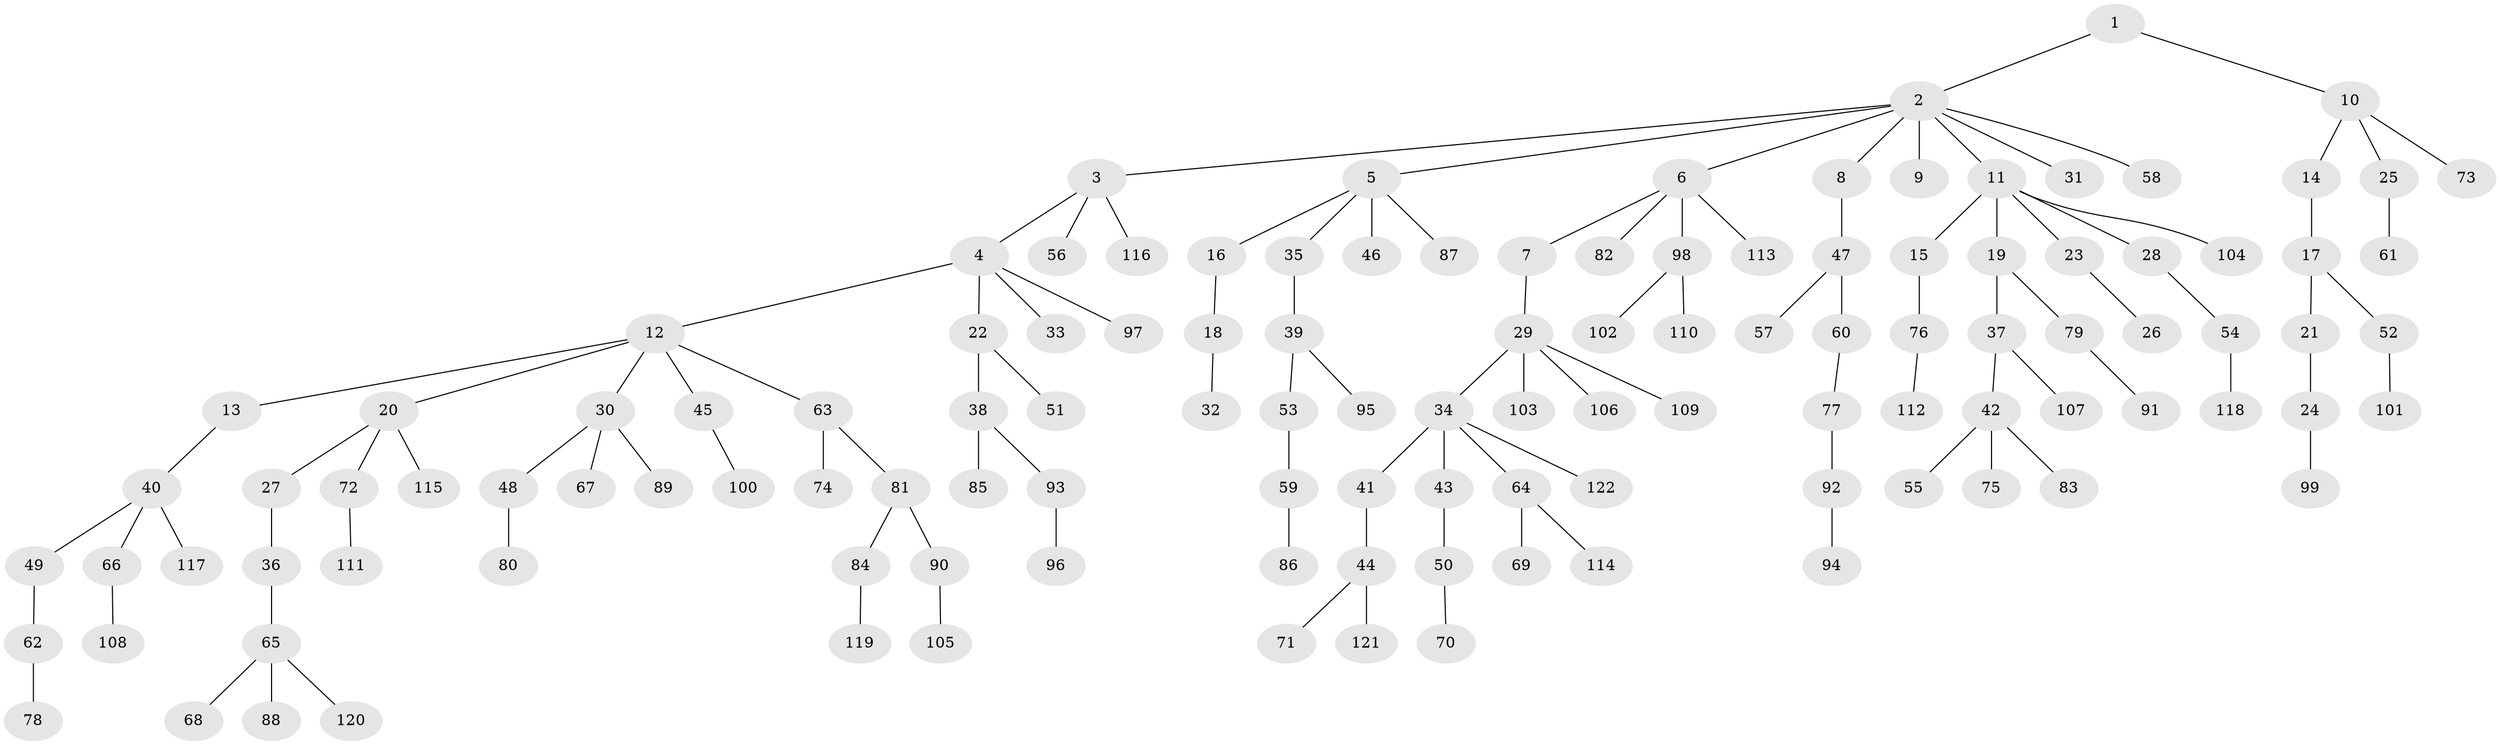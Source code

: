 // coarse degree distribution, {2: 0.23809523809523808, 8: 0.011904761904761904, 3: 0.09523809523809523, 4: 0.08333333333333333, 5: 0.023809523809523808, 1: 0.5238095238095238, 6: 0.023809523809523808}
// Generated by graph-tools (version 1.1) at 2025/52/02/27/25 19:52:10]
// undirected, 122 vertices, 121 edges
graph export_dot {
graph [start="1"]
  node [color=gray90,style=filled];
  1;
  2;
  3;
  4;
  5;
  6;
  7;
  8;
  9;
  10;
  11;
  12;
  13;
  14;
  15;
  16;
  17;
  18;
  19;
  20;
  21;
  22;
  23;
  24;
  25;
  26;
  27;
  28;
  29;
  30;
  31;
  32;
  33;
  34;
  35;
  36;
  37;
  38;
  39;
  40;
  41;
  42;
  43;
  44;
  45;
  46;
  47;
  48;
  49;
  50;
  51;
  52;
  53;
  54;
  55;
  56;
  57;
  58;
  59;
  60;
  61;
  62;
  63;
  64;
  65;
  66;
  67;
  68;
  69;
  70;
  71;
  72;
  73;
  74;
  75;
  76;
  77;
  78;
  79;
  80;
  81;
  82;
  83;
  84;
  85;
  86;
  87;
  88;
  89;
  90;
  91;
  92;
  93;
  94;
  95;
  96;
  97;
  98;
  99;
  100;
  101;
  102;
  103;
  104;
  105;
  106;
  107;
  108;
  109;
  110;
  111;
  112;
  113;
  114;
  115;
  116;
  117;
  118;
  119;
  120;
  121;
  122;
  1 -- 2;
  1 -- 10;
  2 -- 3;
  2 -- 5;
  2 -- 6;
  2 -- 8;
  2 -- 9;
  2 -- 11;
  2 -- 31;
  2 -- 58;
  3 -- 4;
  3 -- 56;
  3 -- 116;
  4 -- 12;
  4 -- 22;
  4 -- 33;
  4 -- 97;
  5 -- 16;
  5 -- 35;
  5 -- 46;
  5 -- 87;
  6 -- 7;
  6 -- 82;
  6 -- 98;
  6 -- 113;
  7 -- 29;
  8 -- 47;
  10 -- 14;
  10 -- 25;
  10 -- 73;
  11 -- 15;
  11 -- 19;
  11 -- 23;
  11 -- 28;
  11 -- 104;
  12 -- 13;
  12 -- 20;
  12 -- 30;
  12 -- 45;
  12 -- 63;
  13 -- 40;
  14 -- 17;
  15 -- 76;
  16 -- 18;
  17 -- 21;
  17 -- 52;
  18 -- 32;
  19 -- 37;
  19 -- 79;
  20 -- 27;
  20 -- 72;
  20 -- 115;
  21 -- 24;
  22 -- 38;
  22 -- 51;
  23 -- 26;
  24 -- 99;
  25 -- 61;
  27 -- 36;
  28 -- 54;
  29 -- 34;
  29 -- 103;
  29 -- 106;
  29 -- 109;
  30 -- 48;
  30 -- 67;
  30 -- 89;
  34 -- 41;
  34 -- 43;
  34 -- 64;
  34 -- 122;
  35 -- 39;
  36 -- 65;
  37 -- 42;
  37 -- 107;
  38 -- 85;
  38 -- 93;
  39 -- 53;
  39 -- 95;
  40 -- 49;
  40 -- 66;
  40 -- 117;
  41 -- 44;
  42 -- 55;
  42 -- 75;
  42 -- 83;
  43 -- 50;
  44 -- 71;
  44 -- 121;
  45 -- 100;
  47 -- 57;
  47 -- 60;
  48 -- 80;
  49 -- 62;
  50 -- 70;
  52 -- 101;
  53 -- 59;
  54 -- 118;
  59 -- 86;
  60 -- 77;
  62 -- 78;
  63 -- 74;
  63 -- 81;
  64 -- 69;
  64 -- 114;
  65 -- 68;
  65 -- 88;
  65 -- 120;
  66 -- 108;
  72 -- 111;
  76 -- 112;
  77 -- 92;
  79 -- 91;
  81 -- 84;
  81 -- 90;
  84 -- 119;
  90 -- 105;
  92 -- 94;
  93 -- 96;
  98 -- 102;
  98 -- 110;
}
